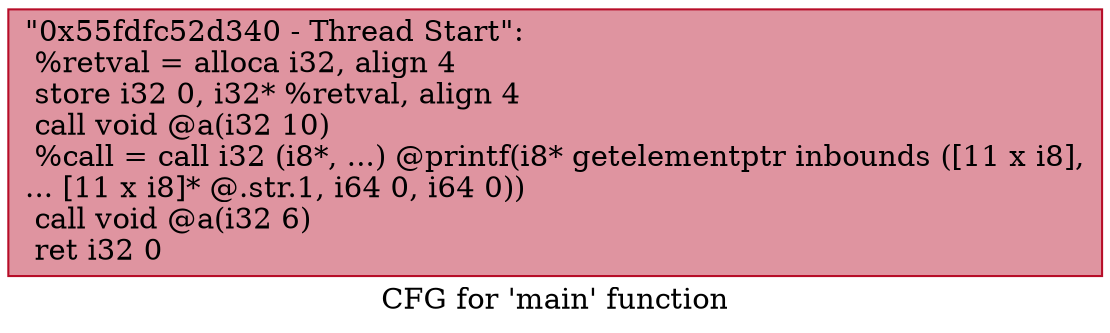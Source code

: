 digraph "CFG for 'main' function" {
	label="CFG for 'main' function";

	Node0x55fdfc52d340 [shape=record,color="#b70d28ff", style=filled, fillcolor="#b70d2870",label="{\"0x55fdfc52d340 - Thread Start\":\l  %retval = alloca i32, align 4\l  store i32 0, i32* %retval, align 4\l  call void @a(i32 10)\l  %call = call i32 (i8*, ...) @printf(i8* getelementptr inbounds ([11 x i8],\l... [11 x i8]* @.str.1, i64 0, i64 0))\l  call void @a(i32 6)\l  ret i32 0\l}"];
}
